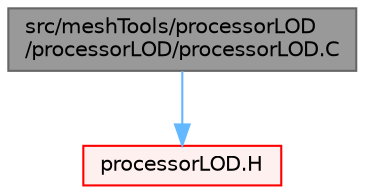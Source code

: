 digraph "src/meshTools/processorLOD/processorLOD/processorLOD.C"
{
 // LATEX_PDF_SIZE
  bgcolor="transparent";
  edge [fontname=Helvetica,fontsize=10,labelfontname=Helvetica,labelfontsize=10];
  node [fontname=Helvetica,fontsize=10,shape=box,height=0.2,width=0.4];
  Node1 [id="Node000001",label="src/meshTools/processorLOD\l/processorLOD/processorLOD.C",height=0.2,width=0.4,color="gray40", fillcolor="grey60", style="filled", fontcolor="black",tooltip=" "];
  Node1 -> Node2 [id="edge1_Node000001_Node000002",color="steelblue1",style="solid",tooltip=" "];
  Node2 [id="Node000002",label="processorLOD.H",height=0.2,width=0.4,color="red", fillcolor="#FFF0F0", style="filled",URL="$processorLOD_8H.html",tooltip=" "];
}
